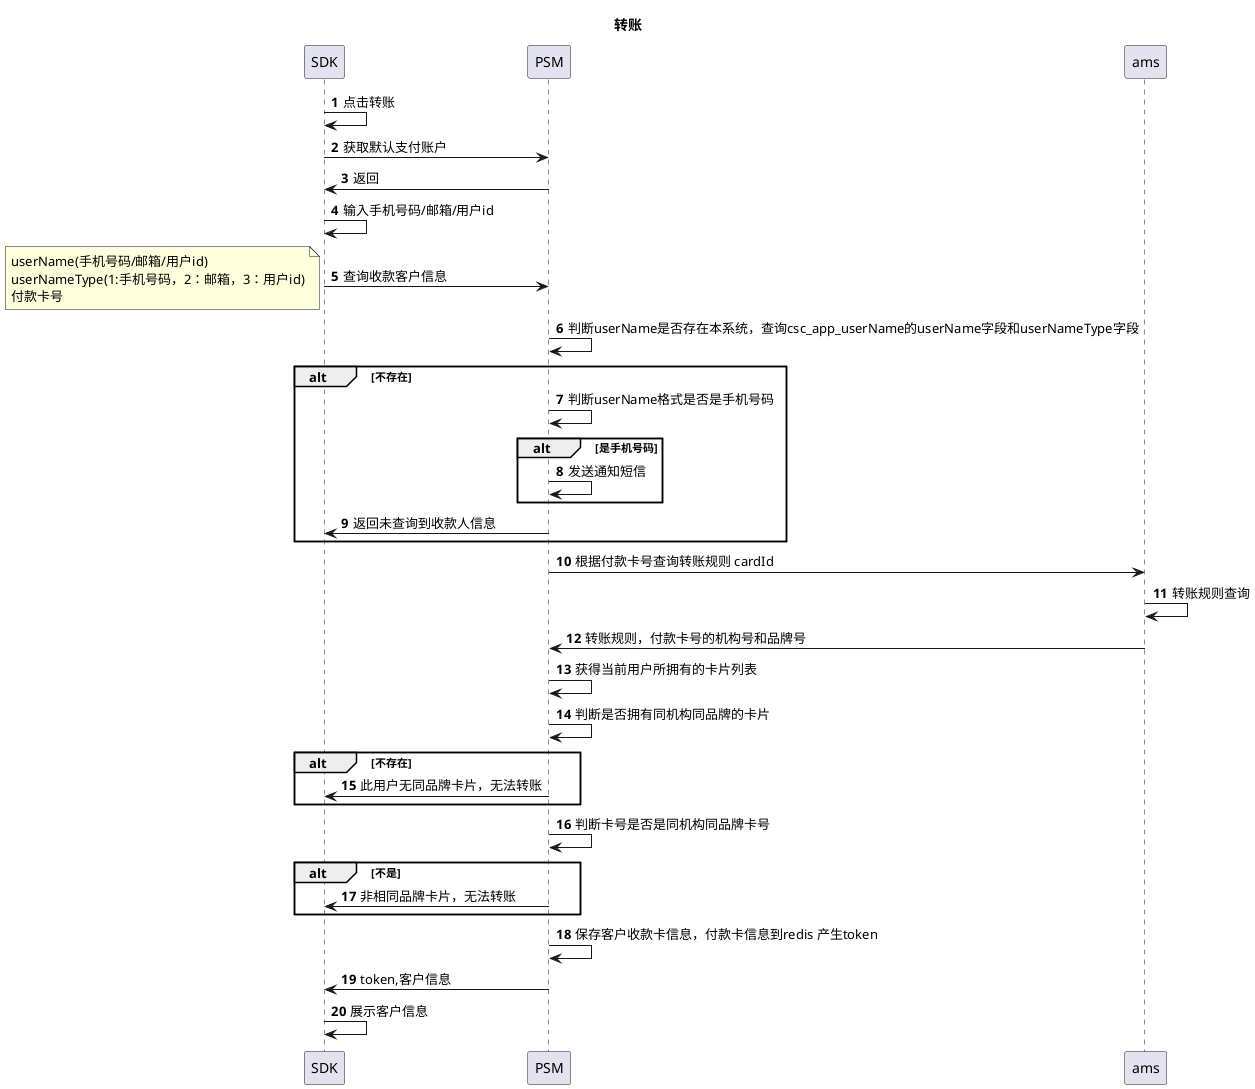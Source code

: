 @startuml
autonumber
title:转账
SDK->SDK:点击转账
SDK->PSM:获取默认支付账户
PSM->SDK:返回
SDK->SDK:输入手机号码/邮箱/用户id
SDK->PSM: 查询收款客户信息
note left:userName(手机号码/邮箱/用户id)\nuserNameType(1:手机号码，2：邮箱，3：用户id)\n付款卡号
PSM->PSM:判断userName是否存在本系统，查询csc_app_userName的userName字段和userNameType字段
alt 不存在
PSM->PSM:判断userName格式是否是手机号码
alt 是手机号码
PSM->PSM:发送通知短信
end
PSM->SDK:返回未查询到收款人信息
end
PSM->ams:根据付款卡号查询转账规则 cardId
ams->ams:转账规则查询
ams->PSM:转账规则，付款卡号的机构号和品牌号
PSM->PSM: 获得当前用户所拥有的卡片列表
PSM->PSM:判断是否拥有同机构同品牌的卡片
alt 不存在
PSM->SDK:此用户无同品牌卡片，无法转账
end
PSM->PSM:判断卡号是否是同机构同品牌卡号
alt 不是
PSM->SDK:非相同品牌卡片，无法转账
end
PSM->PSM:保存客户收款卡信息，付款卡信息到redis 产生token
PSM->SDK:token,客户信息
SDK->SDK:展示客户信息
@enduml